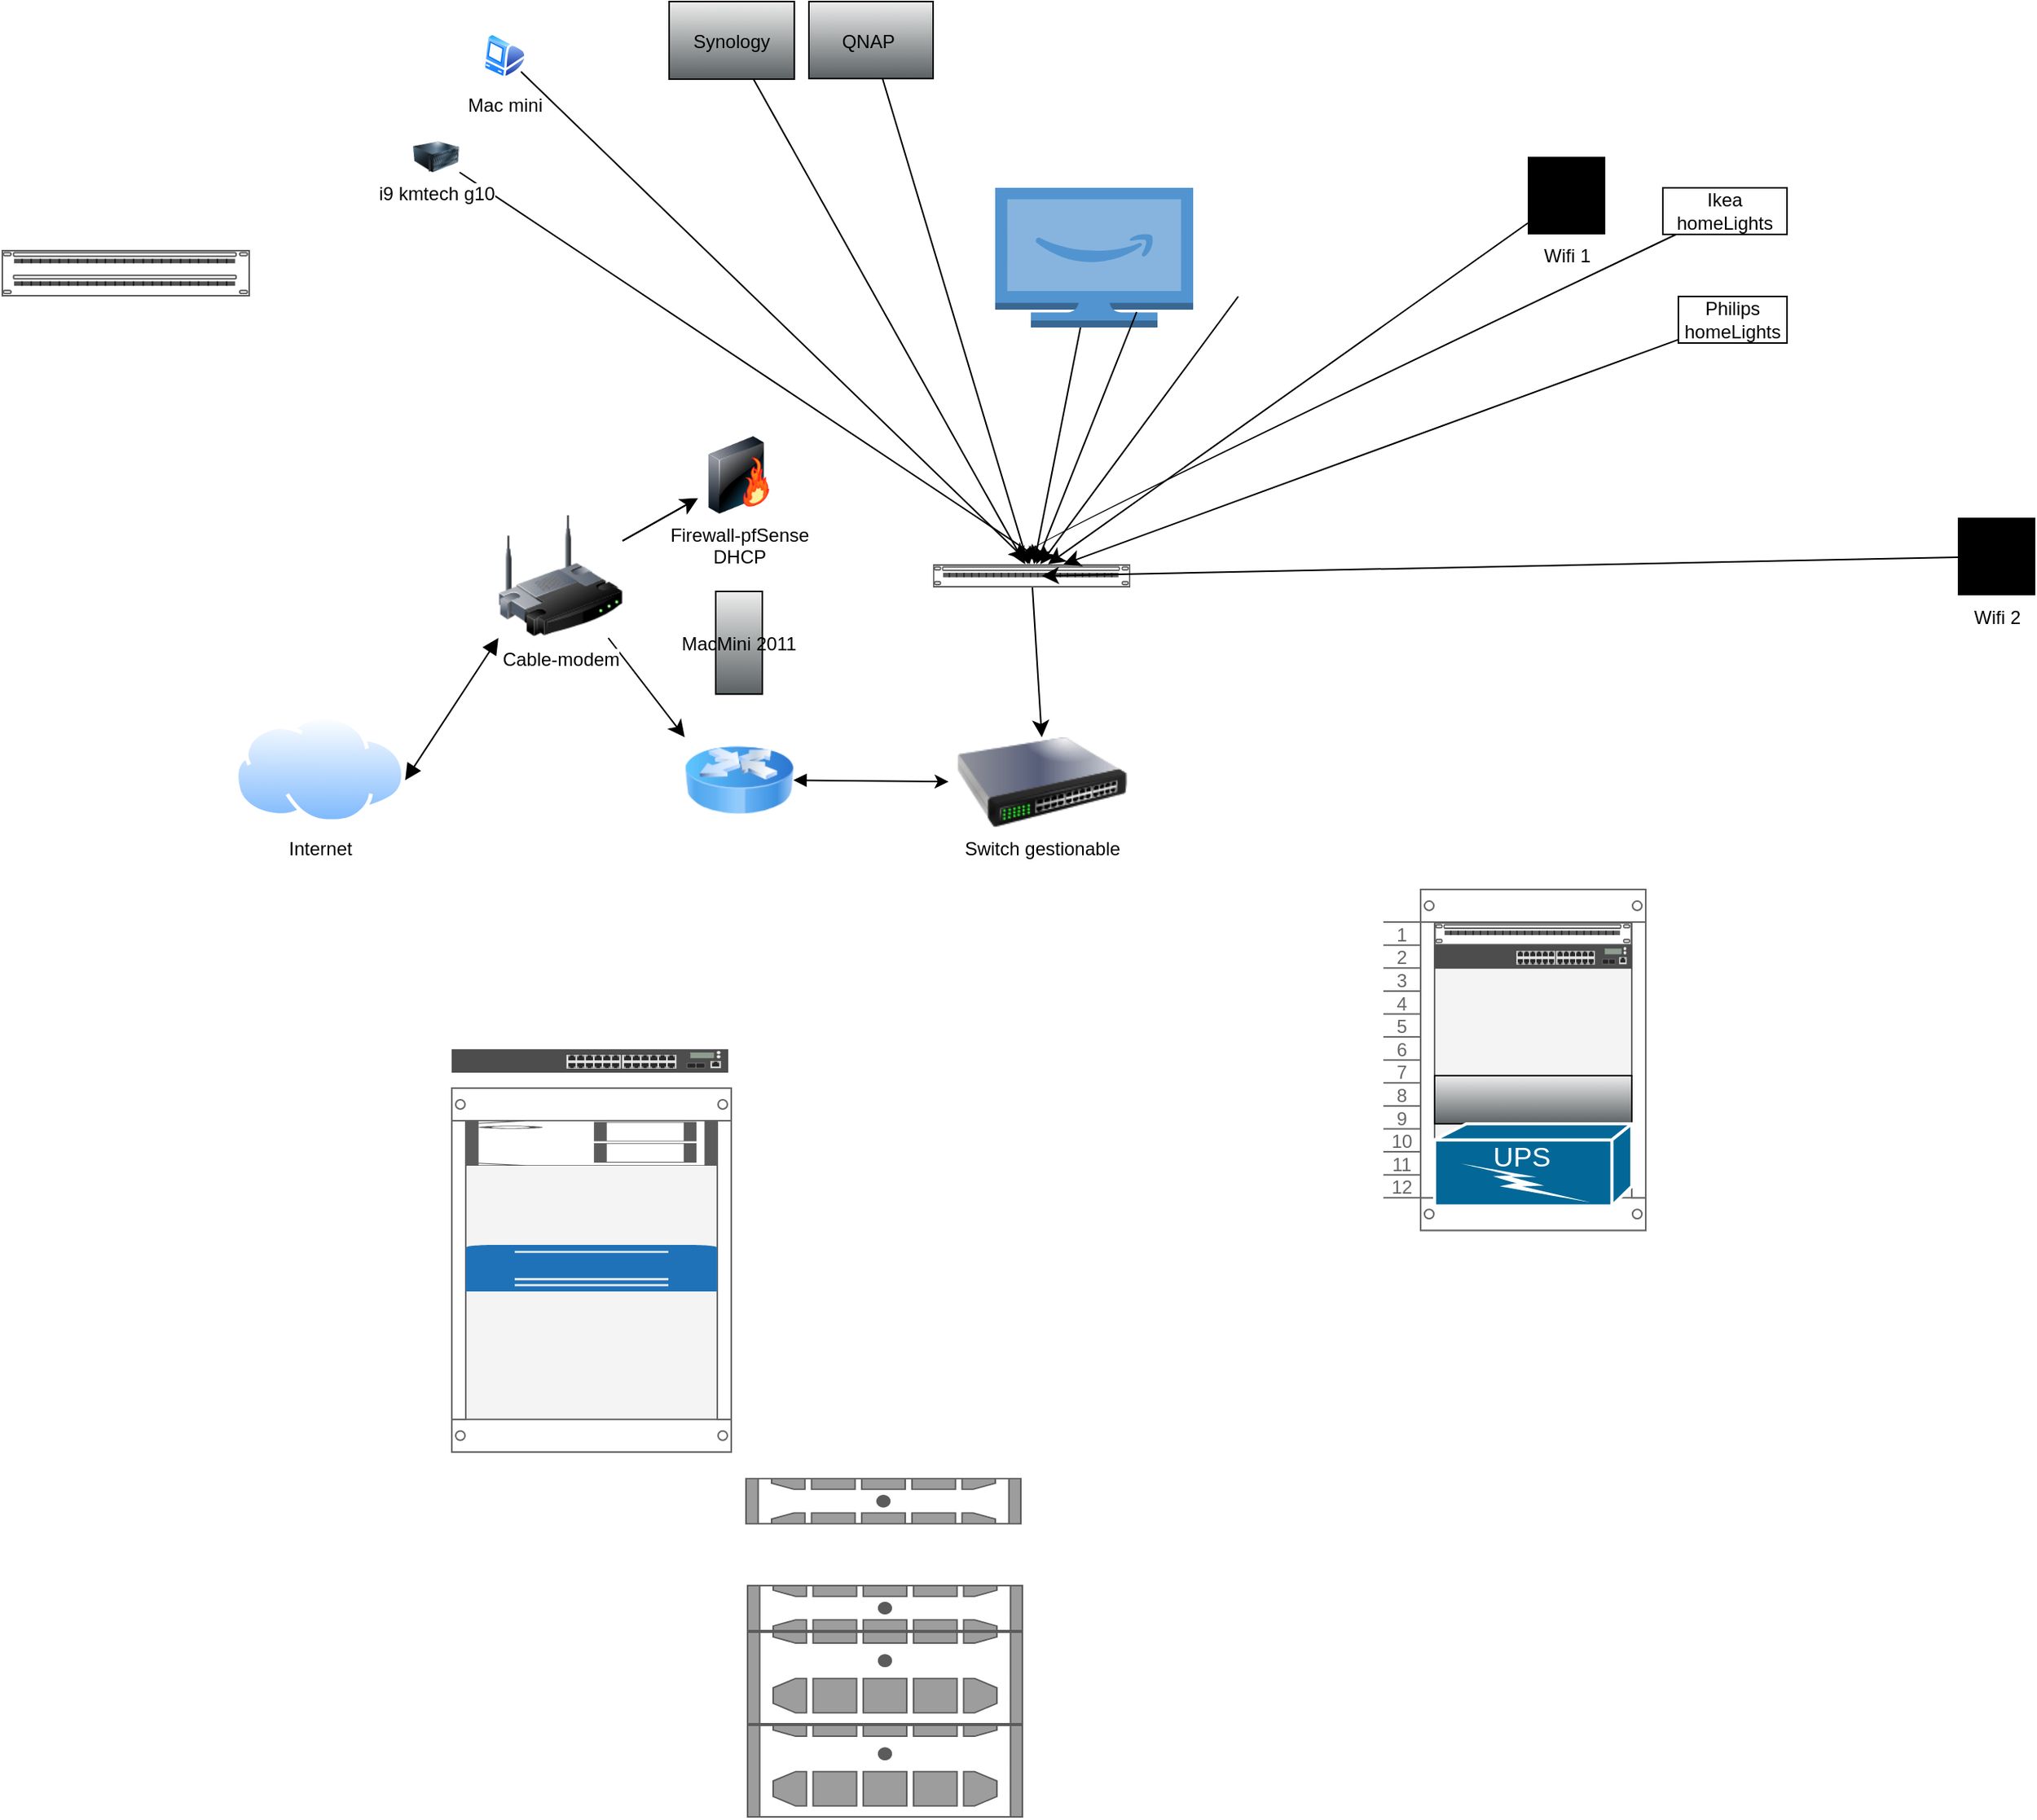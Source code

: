 <mxfile version="28.0.9">
  <diagram name="Página-1" id="AzQ837hKO69bOEvzX8lG">
    <mxGraphModel dx="1570" dy="2525" grid="1" gridSize="10" guides="1" tooltips="1" connect="1" arrows="1" fold="1" page="1" pageScale="1" pageWidth="827" pageHeight="1169" math="0" shadow="0">
      <root>
        <mxCell id="0" />
        <mxCell id="1" parent="0" />
        <mxCell id="GdxvCq1TfTNg5mQ6eXH_-1" value="" style="strokeColor=#666666;html=1;verticalLabelPosition=bottom;labelBackgroundColor=#ffffff;verticalAlign=top;outlineConnect=0;shadow=0;dashed=0;shape=mxgraph.rackGeneral.rackCabinet3;fillColor2=#f4f4f4;container=1;collapsible=0;childLayout=rack;allowGaps=1;marginLeft=9;marginRight=9;marginTop=21;marginBottom=22;textColor=#666666;numDisp=off;" parent="1" vertex="1">
          <mxGeometry x="560" y="610" width="180" height="230" as="geometry" />
        </mxCell>
        <mxCell id="GdxvCq1TfTNg5mQ6eXH_-7" value="" style="sketch=0;pointerEvents=1;shadow=0;dashed=0;html=1;strokeColor=none;labelPosition=center;verticalLabelPosition=bottom;verticalAlign=top;outlineConnect=0;align=center;shape=mxgraph.office.servers.physical_host;fillColor=#2072B8;" parent="GdxvCq1TfTNg5mQ6eXH_-1" vertex="1">
          <mxGeometry x="9" y="101" width="162" height="30" as="geometry" />
        </mxCell>
        <mxCell id="GdxvCq1TfTNg5mQ6eXH_-6" value="" style="strokeColor=#666666;html=1;labelPosition=right;align=left;spacingLeft=15;shadow=0;dashed=0;outlineConnect=0;shape=mxgraph.rack.dell.poweredge_m520;" parent="GdxvCq1TfTNg5mQ6eXH_-1" vertex="1">
          <mxGeometry x="9" y="21" width="162" height="29" as="geometry" />
        </mxCell>
        <mxCell id="GdxvCq1TfTNg5mQ6eXH_-2" value="" style="strokeColor=#666666;html=1;verticalLabelPosition=bottom;labelBackgroundColor=#ffffff;verticalAlign=top;outlineConnect=0;shadow=0;dashed=0;shape=mxgraph.rackGeneral.rackCabinet3;fillColor2=#f4f4f4;container=1;collapsible=0;childLayout=rack;allowGaps=1;marginLeft=33;marginRight=9;marginTop=21;marginBottom=22;textColor=#666666;numDisp=ascend;" parent="1" vertex="1">
          <mxGeometry x="1160" y="482.04" width="169" height="220.93" as="geometry" />
        </mxCell>
        <mxCell id="UxFv_I-L1PYL_ZdudsUN-2" value="" style="strokeColor=#666666;html=1;labelPosition=right;align=left;spacingLeft=15;shadow=0;dashed=0;outlineConnect=0;shape=mxgraph.rack.general.cat5e_rack_mount_patch_panel_24_ports;" parent="GdxvCq1TfTNg5mQ6eXH_-2" vertex="1">
          <mxGeometry x="33" y="21" width="127" height="15" as="geometry" />
        </mxCell>
        <mxCell id="GdxvCq1TfTNg5mQ6eXH_-8" value="" style="html=1;verticalLabelPosition=bottom;verticalAlign=top;outlineConnect=0;shadow=0;dashed=0;shape=mxgraph.rack.hpe_aruba.gateways_controllers.aruba_7024_mobility_controller_front;" parent="GdxvCq1TfTNg5mQ6eXH_-2" vertex="1">
          <mxGeometry x="33" y="36" width="127" height="15" as="geometry" />
        </mxCell>
        <mxCell id="UxFv_I-L1PYL_ZdudsUN-4" value="" style="fillColorStyles=neutralFill;neutralFill=#9DA6A8;shape=mxgraph.networks2.icon;aspect=fixed;fillColor=#EDEDED;strokeColor=#000000;gradientColor=#5B6163;network2IconShadow=1;network2bgFillColor=none;network2Icon=mxgraph.networks2.nas_filer;network2IconW=1;network2IconH=0.62;" parent="GdxvCq1TfTNg5mQ6eXH_-2" vertex="1">
          <mxGeometry x="33" y="119.93" width="127" height="31" as="geometry" />
        </mxCell>
        <mxCell id="UxFv_I-L1PYL_ZdudsUN-3" value="" style="shape=mxgraph.cisco.misc.ups;html=1;pointerEvents=1;dashed=0;fillColor=#036897;strokeColor=#ffffff;strokeWidth=2;verticalLabelPosition=bottom;verticalAlign=top;align=center;outlineConnect=0;" parent="GdxvCq1TfTNg5mQ6eXH_-2" vertex="1">
          <mxGeometry x="33" y="150.93" width="127" height="52.86" as="geometry" />
        </mxCell>
        <mxCell id="GdxvCq1TfTNg5mQ6eXH_-11" value="Internet" style="image;aspect=fixed;perimeter=ellipsePerimeter;html=1;align=center;shadow=0;dashed=0;spacingTop=3;image=img/lib/active_directory/internet_cloud.svg;" parent="1" vertex="1">
          <mxGeometry x="420" y="370" width="110" height="69.3" as="geometry" />
        </mxCell>
        <mxCell id="GdxvCq1TfTNg5mQ6eXH_-14" style="rounded=0;orthogonalLoop=1;jettySize=auto;html=1;fontSize=12;startSize=8;endSize=8;entryX=1;entryY=0.601;entryDx=0;entryDy=0;entryPerimeter=0;endArrow=block;endFill=1;startArrow=block;startFill=1;exitX=0;exitY=1;exitDx=0;exitDy=0;" parent="1" source="GdxvCq1TfTNg5mQ6eXH_-15" target="GdxvCq1TfTNg5mQ6eXH_-11" edge="1">
          <mxGeometry relative="1" as="geometry">
            <mxPoint x="540" y="400" as="targetPoint" />
          </mxGeometry>
        </mxCell>
        <mxCell id="GdxvCq1TfTNg5mQ6eXH_-13" value="" style="image;html=1;image=img/lib/clip_art/networking/Router_Icon_128x128.png" parent="1" vertex="1">
          <mxGeometry x="710" y="383.95" width="70" height="55.35" as="geometry" />
        </mxCell>
        <mxCell id="GdxvCq1TfTNg5mQ6eXH_-16" style="edgeStyle=none;curved=1;rounded=0;orthogonalLoop=1;jettySize=auto;html=1;entryX=0;entryY=0;entryDx=0;entryDy=0;fontSize=12;startSize=8;endSize=8;" parent="1" source="GdxvCq1TfTNg5mQ6eXH_-15" target="GdxvCq1TfTNg5mQ6eXH_-13" edge="1">
          <mxGeometry relative="1" as="geometry" />
        </mxCell>
        <mxCell id="UxFv_I-L1PYL_ZdudsUN-6" value="" style="edgeStyle=none;curved=1;rounded=0;orthogonalLoop=1;jettySize=auto;html=1;fontSize=12;startSize=8;endSize=8;" parent="1" source="GdxvCq1TfTNg5mQ6eXH_-15" target="GdxvCq1TfTNg5mQ6eXH_-19" edge="1">
          <mxGeometry relative="1" as="geometry" />
        </mxCell>
        <mxCell id="UxFv_I-L1PYL_ZdudsUN-7" value="" style="edgeStyle=none;curved=1;rounded=0;orthogonalLoop=1;jettySize=auto;html=1;fontSize=12;startSize=8;endSize=8;" parent="1" source="GdxvCq1TfTNg5mQ6eXH_-15" target="GdxvCq1TfTNg5mQ6eXH_-19" edge="1">
          <mxGeometry relative="1" as="geometry" />
        </mxCell>
        <mxCell id="GdxvCq1TfTNg5mQ6eXH_-15" value="Cable-modem" style="image;html=1;image=img/lib/clip_art/networking/Wireless_Router_128x128.png" parent="1" vertex="1">
          <mxGeometry x="590" y="240" width="80" height="80" as="geometry" />
        </mxCell>
        <mxCell id="GdxvCq1TfTNg5mQ6eXH_-17" value="MacMini 2011" style="shape=mxgraph.networks2.icon;aspect=fixed;fillColor=#EDEDED;strokeColor=#000000;gradientColor=#5B6163;network2IconShadow=1;network2bgFillColor=none;network2Icon=mxgraph.networks2.desktop_pc;network2IconXOffset=-0.003;network2IconYOffset=0.0;network2IconW=0.453;network2IconH=1.0;" parent="1" vertex="1">
          <mxGeometry x="730" y="290" width="30" height="66.17" as="geometry" />
        </mxCell>
        <mxCell id="GdxvCq1TfTNg5mQ6eXH_-19" value="Firewall-pfSense&lt;div&gt;DHCP&lt;/div&gt;" style="image;html=1;image=img/lib/clip_art/networking/Firewall-page1_128x128.png" parent="1" vertex="1">
          <mxGeometry x="718.42" y="190.0" width="53.16" height="50" as="geometry" />
        </mxCell>
        <mxCell id="GdxvCq1TfTNg5mQ6eXH_-21" style="rounded=0;orthogonalLoop=1;jettySize=auto;html=1;entryX=1;entryY=0.5;entryDx=0;entryDy=0;fontSize=12;endArrow=block;endFill=1;startArrow=classic;startFill=1;" parent="1" source="GdxvCq1TfTNg5mQ6eXH_-20" target="GdxvCq1TfTNg5mQ6eXH_-13" edge="1">
          <mxGeometry relative="1" as="geometry" />
        </mxCell>
        <mxCell id="GdxvCq1TfTNg5mQ6eXH_-20" value="Switch gestionable" style="image;html=1;image=img/lib/clip_art/networking/Switch_128x128.png" parent="1" vertex="1">
          <mxGeometry x="880" y="383.95" width="120" height="58.37" as="geometry" />
        </mxCell>
        <mxCell id="UxFv_I-L1PYL_ZdudsUN-1" value="" style="strokeColor=#666666;html=1;labelPosition=right;align=left;spacingLeft=15;shadow=0;dashed=0;outlineConnect=0;shape=mxgraph.rack.general.cat5e_enhanced_patch_panel_48_ports;" parent="1" vertex="1">
          <mxGeometry x="270" y="70" width="160" height="30" as="geometry" />
        </mxCell>
        <mxCell id="GdxvCq1TfTNg5mQ6eXH_-3" value="" style="strokeColor=#666666;html=1;labelPosition=right;align=left;spacingLeft=15;shadow=0;dashed=0;outlineConnect=0;shape=mxgraph.rack.dell.dell_poweredge_2u;" parent="1" vertex="1">
          <mxGeometry x="749" y="861.07" width="178" height="30" as="geometry" />
        </mxCell>
        <mxCell id="GdxvCq1TfTNg5mQ6eXH_-9" value="" style="html=1;verticalLabelPosition=bottom;verticalAlign=top;outlineConnect=0;shadow=0;dashed=0;shape=mxgraph.rack.hpe_aruba.gateways_controllers.aruba_7024_mobility_controller_front;" parent="1" vertex="1">
          <mxGeometry x="560" y="585" width="178" height="15" as="geometry" />
        </mxCell>
        <mxCell id="GdxvCq1TfTNg5mQ6eXH_-5" value="" style="strokeColor=#666666;html=1;labelPosition=right;align=left;spacingLeft=15;shadow=0;dashed=0;outlineConnect=0;shape=mxgraph.rack.dell.dell_poweredge_2u;" parent="1" vertex="1">
          <mxGeometry x="750" y="930" width="178" height="30" as="geometry" />
        </mxCell>
        <mxCell id="GdxvCq1TfTNg5mQ6eXH_-4" value="" style="strokeColor=#666666;html=1;labelPosition=right;align=left;spacingLeft=15;shadow=0;dashed=0;outlineConnect=0;shape=mxgraph.rack.dell.dell_poweredge_4u;" parent="1" vertex="1">
          <mxGeometry x="750" y="960" width="178" height="60" as="geometry" />
        </mxCell>
        <mxCell id="GdxvCq1TfTNg5mQ6eXH_-10" value="" style="strokeColor=#666666;html=1;labelPosition=right;align=left;spacingLeft=15;shadow=0;dashed=0;outlineConnect=0;shape=mxgraph.rack.dell.dell_poweredge_4u;" parent="1" vertex="1">
          <mxGeometry x="750" y="1020" width="178" height="60" as="geometry" />
        </mxCell>
        <mxCell id="qjA5OxGg3spYhjRqrUWt-20" style="edgeStyle=none;curved=1;rounded=0;orthogonalLoop=1;jettySize=auto;html=1;fontSize=12;startSize=8;endSize=8;" edge="1" parent="1" source="UxFv_I-L1PYL_ZdudsUN-12">
          <mxGeometry relative="1" as="geometry">
            <mxPoint x="940" y="270" as="targetPoint" />
          </mxGeometry>
        </mxCell>
        <mxCell id="UxFv_I-L1PYL_ZdudsUN-12" value="i9 kmtech g10" style="image;html=1;image=img/lib/clip_art/computers/Server_128x128.png" parent="1" vertex="1">
          <mxGeometry x="530" width="40" height="20" as="geometry" />
        </mxCell>
        <mxCell id="qjA5OxGg3spYhjRqrUWt-5" style="edgeStyle=none;curved=1;rounded=0;orthogonalLoop=1;jettySize=auto;html=1;fontSize=12;startSize=8;endSize=8;" edge="1" parent="1" source="qjA5OxGg3spYhjRqrUWt-1" target="qjA5OxGg3spYhjRqrUWt-8">
          <mxGeometry relative="1" as="geometry" />
        </mxCell>
        <mxCell id="qjA5OxGg3spYhjRqrUWt-1" value="" style="outlineConnect=0;dashed=0;verticalLabelPosition=bottom;verticalAlign=top;align=center;html=1;shape=mxgraph.aws3.fire_tv;fillColor=#5294CF;gradientColor=none;" vertex="1" parent="1">
          <mxGeometry x="910" y="30" width="127.5" height="90" as="geometry" />
        </mxCell>
        <mxCell id="qjA5OxGg3spYhjRqrUWt-6" style="edgeStyle=none;curved=1;rounded=0;orthogonalLoop=1;jettySize=auto;html=1;fontSize=12;startSize=8;endSize=8;" edge="1" parent="1" source="qjA5OxGg3spYhjRqrUWt-2" target="qjA5OxGg3spYhjRqrUWt-8">
          <mxGeometry relative="1" as="geometry">
            <mxPoint x="1210" y="250" as="targetPoint" />
          </mxGeometry>
        </mxCell>
        <mxCell id="qjA5OxGg3spYhjRqrUWt-2" value="" style="shape=image;html=1;verticalAlign=top;verticalLabelPosition=bottom;labelBackgroundColor=#ffffff;imageAspect=0;aspect=fixed;image=https://icons.diagrams.net/icon-cache1/iPhone_7___AirPods_icons_-_Solid_Style-2124/apple-tv-box-1197.svg" vertex="1" parent="1">
          <mxGeometry x="980" y="40" width="70" height="70" as="geometry" />
        </mxCell>
        <mxCell id="qjA5OxGg3spYhjRqrUWt-7" style="edgeStyle=none;curved=1;rounded=0;orthogonalLoop=1;jettySize=auto;html=1;fontSize=12;startSize=8;endSize=8;" edge="1" parent="1" source="qjA5OxGg3spYhjRqrUWt-4" target="qjA5OxGg3spYhjRqrUWt-8">
          <mxGeometry relative="1" as="geometry">
            <mxPoint x="1100" y="340" as="targetPoint" />
          </mxGeometry>
        </mxCell>
        <mxCell id="qjA5OxGg3spYhjRqrUWt-4" value="" style="shape=image;html=1;verticalAlign=top;verticalLabelPosition=bottom;labelBackgroundColor=#ffffff;imageAspect=0;aspect=fixed;image=https://icons.diagrams.net/icon-cache1/Miu_square_flat_social-2107/playstation-square-social-media-1459.svg" vertex="1" parent="1">
          <mxGeometry x="1060" y="50" width="50" height="50" as="geometry" />
        </mxCell>
        <mxCell id="qjA5OxGg3spYhjRqrUWt-12" style="edgeStyle=none;curved=1;rounded=0;orthogonalLoop=1;jettySize=auto;html=1;fontSize=12;startSize=8;endSize=8;entryX=0.5;entryY=0;entryDx=0;entryDy=0;" edge="1" parent="1" source="qjA5OxGg3spYhjRqrUWt-8" target="GdxvCq1TfTNg5mQ6eXH_-20">
          <mxGeometry relative="1" as="geometry">
            <mxPoint x="1316.5" y="280" as="targetPoint" />
          </mxGeometry>
        </mxCell>
        <mxCell id="qjA5OxGg3spYhjRqrUWt-8" value="" style="strokeColor=#666666;html=1;labelPosition=right;align=left;spacingLeft=15;shadow=0;dashed=0;outlineConnect=0;shape=mxgraph.rack.general.cat5e_rack_mount_patch_panel_24_ports;" vertex="1" parent="1">
          <mxGeometry x="870" y="272.5" width="127" height="15" as="geometry" />
        </mxCell>
        <mxCell id="qjA5OxGg3spYhjRqrUWt-16" style="edgeStyle=none;curved=1;rounded=0;orthogonalLoop=1;jettySize=auto;html=1;fontSize=12;startSize=8;endSize=8;" edge="1" parent="1" source="qjA5OxGg3spYhjRqrUWt-9" target="qjA5OxGg3spYhjRqrUWt-8">
          <mxGeometry relative="1" as="geometry" />
        </mxCell>
        <mxCell id="qjA5OxGg3spYhjRqrUWt-9" value="Philips homeLights" style="rounded=0;whiteSpace=wrap;html=1;" vertex="1" parent="1">
          <mxGeometry x="1350" y="100" width="70" height="30" as="geometry" />
        </mxCell>
        <mxCell id="qjA5OxGg3spYhjRqrUWt-17" style="edgeStyle=none;curved=1;rounded=0;orthogonalLoop=1;jettySize=auto;html=1;fontSize=12;startSize=8;endSize=8;" edge="1" parent="1" source="qjA5OxGg3spYhjRqrUWt-10" target="qjA5OxGg3spYhjRqrUWt-8">
          <mxGeometry relative="1" as="geometry">
            <mxPoint x="950" y="260" as="targetPoint" />
          </mxGeometry>
        </mxCell>
        <mxCell id="qjA5OxGg3spYhjRqrUWt-10" value="Wifi 1" style="sketch=0;verticalLabelPosition=bottom;sketch=0;aspect=fixed;html=1;verticalAlign=top;strokeColor=none;fillColor=#000000;align=center;outlineConnect=0;pointerEvents=1;shape=mxgraph.citrix2.wifi_router;" vertex="1" parent="1">
          <mxGeometry x="1253" y="10" width="49.9" height="50" as="geometry" />
        </mxCell>
        <mxCell id="qjA5OxGg3spYhjRqrUWt-26" style="edgeStyle=none;curved=1;rounded=0;orthogonalLoop=1;jettySize=auto;html=1;fontSize=12;startSize=8;endSize=8;" edge="1" parent="1" source="qjA5OxGg3spYhjRqrUWt-11">
          <mxGeometry relative="1" as="geometry">
            <mxPoint x="940" y="280" as="targetPoint" />
          </mxGeometry>
        </mxCell>
        <mxCell id="qjA5OxGg3spYhjRqrUWt-11" value="Wifi 2" style="sketch=0;verticalLabelPosition=bottom;sketch=0;aspect=fixed;html=1;verticalAlign=top;strokeColor=none;fillColor=#000000;align=center;outlineConnect=0;pointerEvents=1;shape=mxgraph.citrix2.wifi_router;" vertex="1" parent="1">
          <mxGeometry x="1530" y="242.5" width="49.9" height="50" as="geometry" />
        </mxCell>
        <mxCell id="qjA5OxGg3spYhjRqrUWt-15" value="" style="edgeStyle=none;curved=1;rounded=0;orthogonalLoop=1;jettySize=auto;html=1;fontSize=12;startSize=8;endSize=8;" edge="1" parent="1" source="qjA5OxGg3spYhjRqrUWt-14" target="qjA5OxGg3spYhjRqrUWt-8">
          <mxGeometry relative="1" as="geometry">
            <mxPoint x="940" y="300" as="targetPoint" />
            <Array as="points">
              <mxPoint x="930" y="260" />
            </Array>
          </mxGeometry>
        </mxCell>
        <mxCell id="qjA5OxGg3spYhjRqrUWt-14" value="Ikea homeLights" style="rounded=0;whiteSpace=wrap;html=1;" vertex="1" parent="1">
          <mxGeometry x="1340" y="30" width="80" height="30" as="geometry" />
        </mxCell>
        <mxCell id="qjA5OxGg3spYhjRqrUWt-19" style="edgeStyle=none;curved=1;rounded=0;orthogonalLoop=1;jettySize=auto;html=1;fontSize=12;startSize=8;endSize=8;" edge="1" parent="1" source="qjA5OxGg3spYhjRqrUWt-18">
          <mxGeometry relative="1" as="geometry">
            <mxPoint x="930" y="270" as="targetPoint" />
          </mxGeometry>
        </mxCell>
        <mxCell id="qjA5OxGg3spYhjRqrUWt-18" value="Mac mini" style="image;aspect=fixed;perimeter=ellipsePerimeter;html=1;align=center;shadow=0;dashed=0;spacingTop=3;image=img/lib/active_directory/mac_client.svg;" vertex="1" parent="1">
          <mxGeometry x="580" y="-70" width="28.2" height="30" as="geometry" />
        </mxCell>
        <mxCell id="qjA5OxGg3spYhjRqrUWt-23" style="edgeStyle=none;curved=1;rounded=0;orthogonalLoop=1;jettySize=auto;html=1;fontSize=12;startSize=8;endSize=8;" edge="1" parent="1" source="qjA5OxGg3spYhjRqrUWt-21" target="qjA5OxGg3spYhjRqrUWt-8">
          <mxGeometry relative="1" as="geometry">
            <mxPoint x="930" y="260" as="targetPoint" />
          </mxGeometry>
        </mxCell>
        <mxCell id="qjA5OxGg3spYhjRqrUWt-21" value="Synology" style="fillColorStyles=neutralFill;neutralFill=#9DA6A8;shape=mxgraph.networks2.icon;aspect=fixed;fillColor=#EDEDED;strokeColor=#000000;gradientColor=#5B6163;network2IconShadow=1;network2bgFillColor=none;network2Icon=mxgraph.networks2.nas_filer;network2IconW=1;network2IconH=0.62;" vertex="1" parent="1">
          <mxGeometry x="700" y="-90" width="80.64" height="50" as="geometry" />
        </mxCell>
        <mxCell id="qjA5OxGg3spYhjRqrUWt-24" style="edgeStyle=none;curved=1;rounded=0;orthogonalLoop=1;jettySize=auto;html=1;fontSize=12;startSize=8;endSize=8;" edge="1" parent="1" source="qjA5OxGg3spYhjRqrUWt-22" target="qjA5OxGg3spYhjRqrUWt-8">
          <mxGeometry relative="1" as="geometry">
            <mxPoint x="950" y="260" as="targetPoint" />
          </mxGeometry>
        </mxCell>
        <mxCell id="qjA5OxGg3spYhjRqrUWt-22" value="QNAP " style="fillColorStyles=neutralFill;neutralFill=#9DA6A8;shape=mxgraph.networks2.icon;aspect=fixed;fillColor=#EDEDED;strokeColor=#000000;gradientColor=#5B6163;network2IconShadow=1;network2bgFillColor=none;network2Icon=mxgraph.networks2.nas_filer;network2IconW=1;network2IconH=0.62;" vertex="1" parent="1">
          <mxGeometry x="790" y="-90" width="80" height="49.6" as="geometry" />
        </mxCell>
      </root>
    </mxGraphModel>
  </diagram>
</mxfile>
